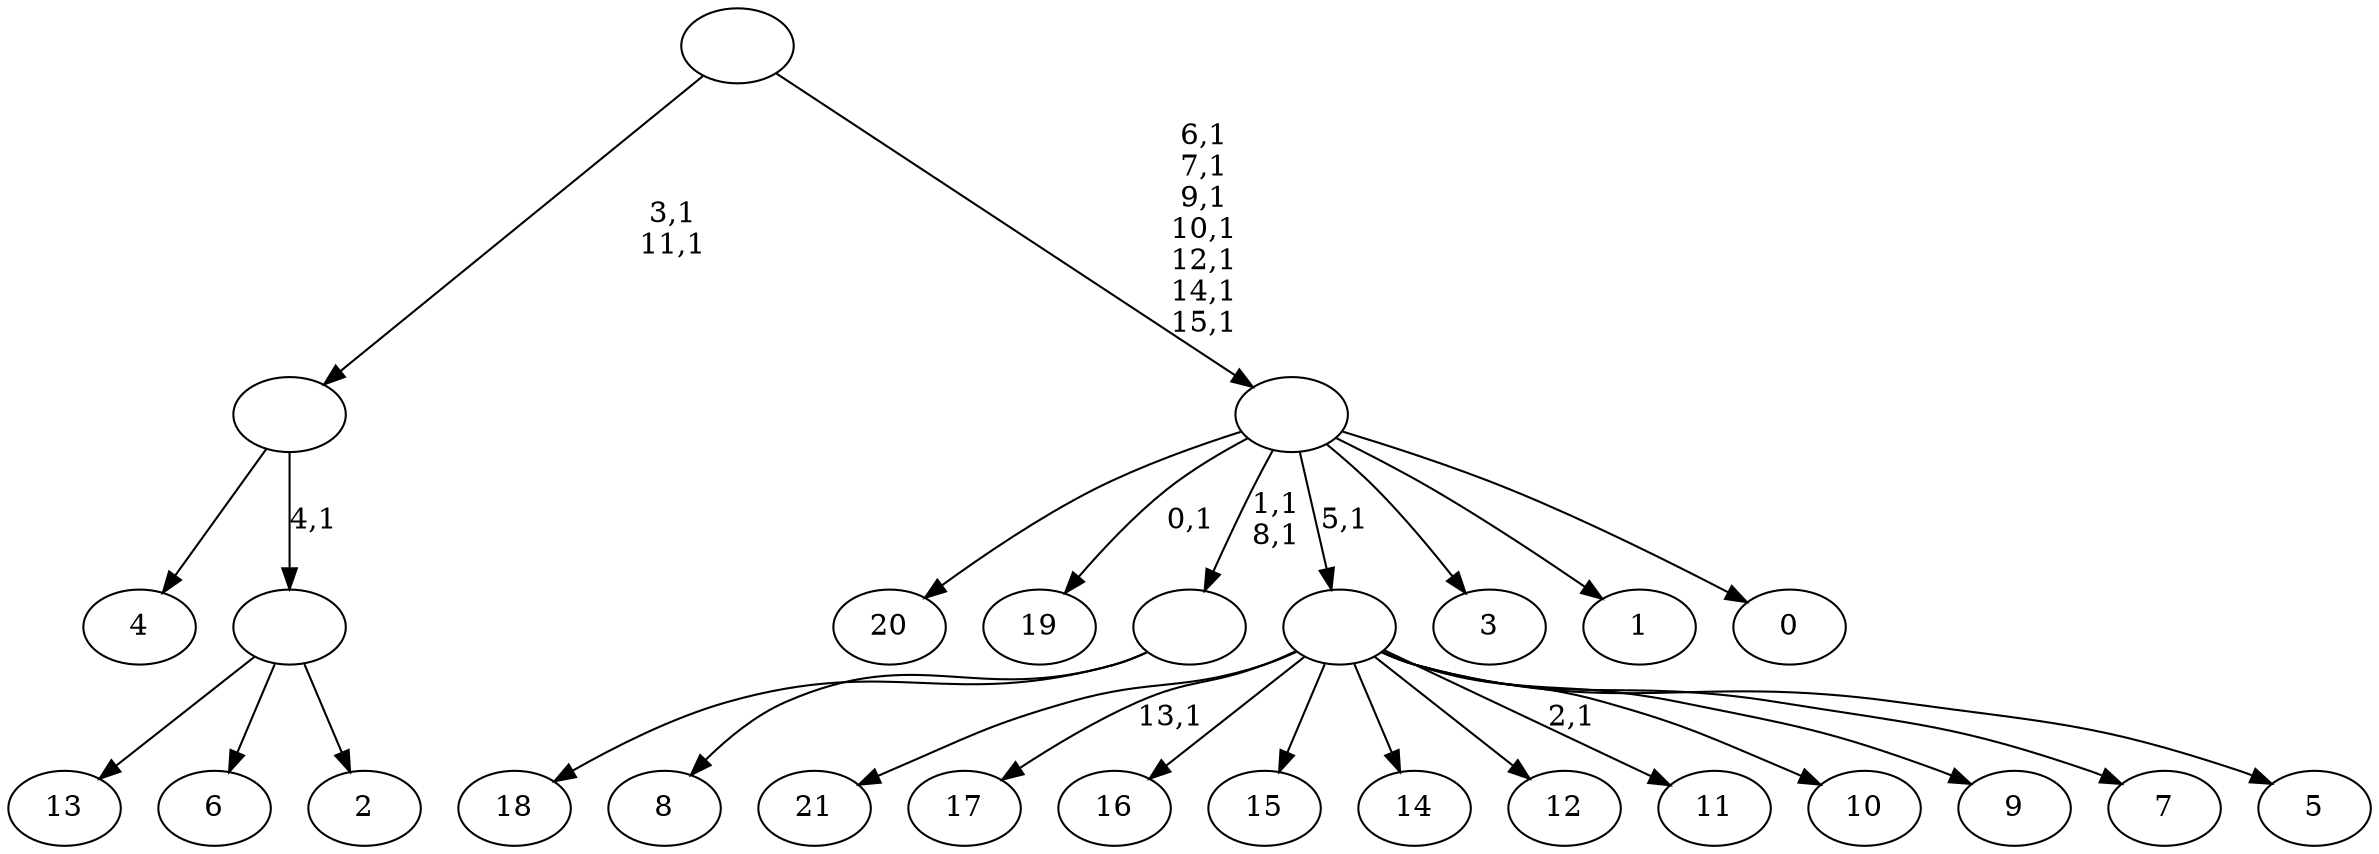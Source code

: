 digraph T {
	38 [label="21"]
	37 [label="20"]
	36 [label="19"]
	34 [label="18"]
	33 [label="17"]
	31 [label="16"]
	30 [label="15"]
	29 [label="14"]
	28 [label="13"]
	27 [label="12"]
	26 [label="11"]
	24 [label="10"]
	23 [label="9"]
	22 [label="8"]
	21 [label=""]
	19 [label="7"]
	18 [label="6"]
	17 [label="5"]
	16 [label=""]
	15 [label="4"]
	14 [label="3"]
	13 [label="2"]
	12 [label=""]
	11 [label=""]
	9 [label="1"]
	8 [label="0"]
	7 [label=""]
	0 [label=""]
	21 -> 34 [label=""]
	21 -> 22 [label=""]
	16 -> 26 [label="2,1"]
	16 -> 33 [label="13,1"]
	16 -> 38 [label=""]
	16 -> 31 [label=""]
	16 -> 30 [label=""]
	16 -> 29 [label=""]
	16 -> 27 [label=""]
	16 -> 24 [label=""]
	16 -> 23 [label=""]
	16 -> 19 [label=""]
	16 -> 17 [label=""]
	12 -> 28 [label=""]
	12 -> 18 [label=""]
	12 -> 13 [label=""]
	11 -> 15 [label=""]
	11 -> 12 [label="4,1"]
	7 -> 21 [label="1,1\n8,1"]
	7 -> 36 [label="0,1"]
	7 -> 37 [label=""]
	7 -> 16 [label="5,1"]
	7 -> 14 [label=""]
	7 -> 9 [label=""]
	7 -> 8 [label=""]
	0 -> 7 [label="6,1\n7,1\n9,1\n10,1\n12,1\n14,1\n15,1"]
	0 -> 11 [label="3,1\n11,1"]
}
